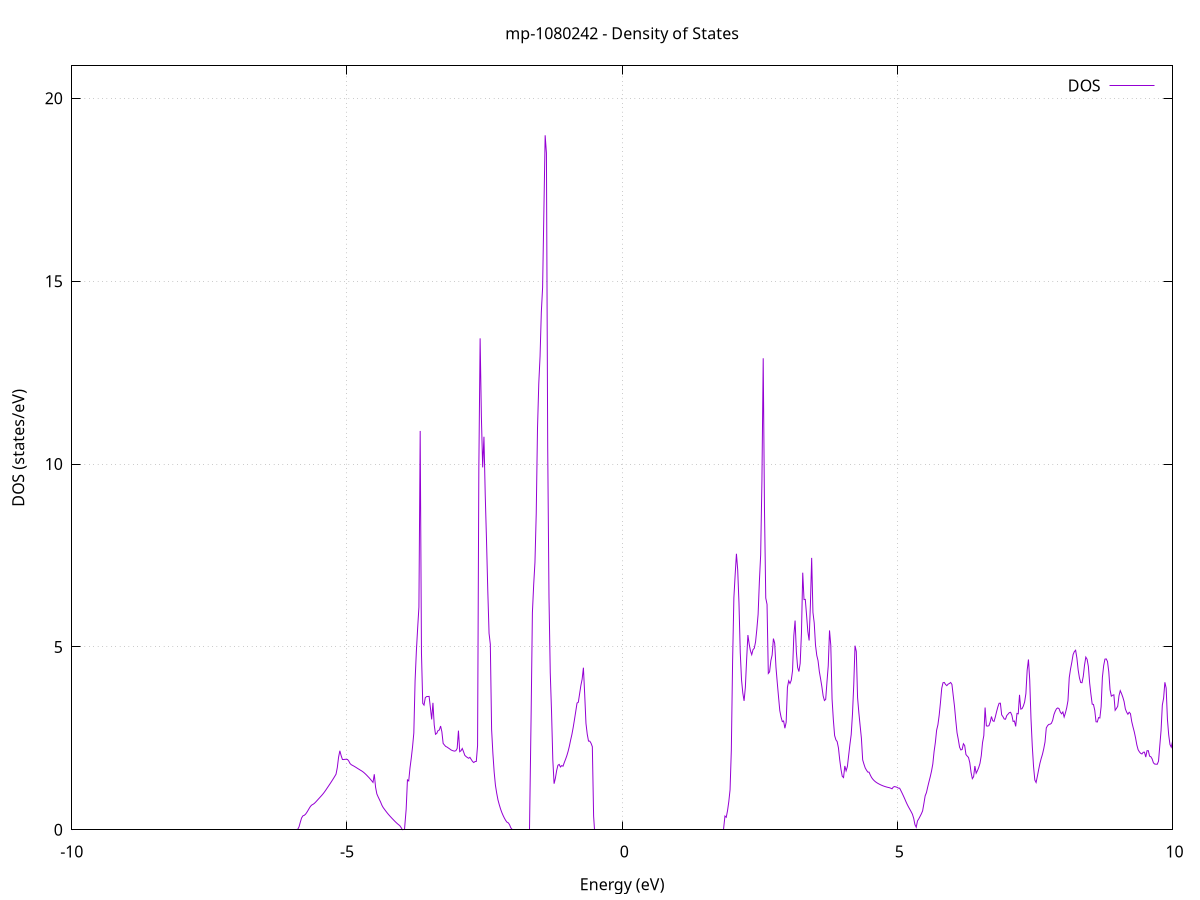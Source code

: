 set title 'mp-1080242 - Density of States'
set xlabel 'Energy (eV)'
set ylabel 'DOS (states/eV)'
set grid
set xrange [-10:10]
set yrange [0:20.888]
set xzeroaxis lt -1
set terminal png size 800,600
set output 'mp-1080242_dos_gnuplot.png'
plot '-' using 1:2 with lines title 'DOS'
-20.444400 0.000000
-20.421200 0.000000
-20.398000 0.000000
-20.374900 0.000000
-20.351700 0.000000
-20.328500 0.000000
-20.305300 0.000000
-20.282200 0.000000
-20.259000 0.000000
-20.235800 0.000000
-20.212700 0.000000
-20.189500 0.000000
-20.166300 0.000000
-20.143200 0.000000
-20.120000 0.000000
-20.096800 0.000000
-20.073600 0.000000
-20.050500 0.000000
-20.027300 0.000000
-20.004100 0.000000
-19.981000 0.000000
-19.957800 0.000000
-19.934600 0.000000
-19.911500 0.000000
-19.888300 0.000000
-19.865100 0.000000
-19.842000 0.000000
-19.818800 0.000000
-19.795600 0.000000
-19.772400 0.000000
-19.749300 0.000000
-19.726100 0.000000
-19.702900 0.000000
-19.679800 0.000000
-19.656600 0.000000
-19.633400 0.000000
-19.610300 0.000000
-19.587100 0.000000
-19.563900 0.000000
-19.540700 0.000000
-19.517600 0.000000
-19.494400 0.000000
-19.471200 0.000000
-19.448100 0.000000
-19.424900 0.000000
-19.401700 0.000000
-19.378600 0.000000
-19.355400 0.000000
-19.332200 0.000000
-19.309000 0.000000
-19.285900 0.000000
-19.262700 0.000000
-19.239500 0.000000
-19.216400 0.000000
-19.193200 0.000000
-19.170000 0.000000
-19.146900 0.000000
-19.123700 0.000000
-19.100500 0.000000
-19.077400 0.000000
-19.054200 0.000000
-19.031000 0.000000
-19.007800 0.000000
-18.984700 0.000000
-18.961500 0.000000
-18.938300 0.000000
-18.915200 0.000000
-18.892000 0.000000
-18.868800 0.000000
-18.845700 0.000000
-18.822500 0.000000
-18.799300 0.000000
-18.776100 0.000000
-18.753000 0.000000
-18.729800 0.000000
-18.706600 0.000000
-18.683500 0.000000
-18.660300 0.000000
-18.637100 0.000000
-18.614000 0.000000
-18.590800 0.000000
-18.567600 0.000000
-18.544400 0.000000
-18.521300 0.000000
-18.498100 0.000000
-18.474900 0.000000
-18.451800 0.000000
-18.428600 0.000000
-18.405400 0.000000
-18.382300 0.000000
-18.359100 0.000000
-18.335900 48.969200
-18.312700 0.000000
-18.289600 0.000000
-18.266400 0.000000
-18.243200 0.000000
-18.220100 0.000000
-18.196900 0.000000
-18.173700 0.000000
-18.150600 0.000000
-18.127400 0.000000
-18.104200 0.000000
-18.081100 0.000000
-18.057900 0.000000
-18.034700 0.000000
-18.011500 0.000000
-17.988400 0.000000
-17.965200 0.000000
-17.942000 0.000000
-17.918900 0.000000
-17.895700 0.000000
-17.872500 0.000000
-17.849400 0.000000
-17.826200 0.000000
-17.803000 0.000000
-17.779800 0.000000
-17.756700 0.000000
-17.733500 0.000000
-17.710300 0.000000
-17.687200 0.000000
-17.664000 0.000000
-17.640800 0.000000
-17.617700 0.000000
-17.594500 0.000000
-17.571300 0.000000
-17.548100 0.000000
-17.525000 0.000000
-17.501800 0.000000
-17.478600 0.000000
-17.455500 0.000000
-17.432300 0.000000
-17.409100 0.000000
-17.386000 0.000000
-17.362800 0.000000
-17.339600 0.000000
-17.316500 0.000000
-17.293300 0.000000
-17.270100 0.000000
-17.246900 0.000000
-17.223800 0.000000
-17.200600 0.000000
-17.177400 0.000000
-17.154300 0.000000
-17.131100 0.000000
-17.107900 0.000000
-17.084800 0.000000
-17.061600 0.000000
-17.038400 0.000000
-17.015200 0.000000
-16.992100 0.000000
-16.968900 0.000000
-16.945700 0.000000
-16.922600 0.000000
-16.899400 0.000000
-16.876200 0.000000
-16.853100 0.000000
-16.829900 0.000000
-16.806700 0.000000
-16.783500 0.000000
-16.760400 0.000000
-16.737200 0.000000
-16.714000 0.000000
-16.690900 0.000000
-16.667700 0.000000
-16.644500 0.000000
-16.621400 0.000000
-16.598200 0.000000
-16.575000 0.000000
-16.551900 0.000000
-16.528700 0.000000
-16.505500 0.000000
-16.482300 0.000000
-16.459200 0.000000
-16.436000 0.000000
-16.412800 0.000000
-16.389700 0.000000
-16.366500 0.000000
-16.343300 0.000000
-16.320200 0.000000
-16.297000 0.000000
-16.273800 0.000000
-16.250600 0.000000
-16.227500 0.000000
-16.204300 0.000000
-16.181100 0.000000
-16.158000 0.000000
-16.134800 0.000000
-16.111600 0.000000
-16.088500 0.000000
-16.065300 0.000000
-16.042100 0.000000
-16.018900 0.000000
-15.995800 0.000000
-15.972600 0.000000
-15.949400 0.000000
-15.926300 0.000000
-15.903100 0.000000
-15.879900 0.000000
-15.856800 0.000000
-15.833600 0.000000
-15.810400 0.000000
-15.787300 0.000000
-15.764100 0.000000
-15.740900 0.000000
-15.717700 0.000000
-15.694600 0.000000
-15.671400 0.000000
-15.648200 0.000000
-15.625100 0.000000
-15.601900 0.000000
-15.578700 0.000000
-15.555600 0.000000
-15.532400 0.000000
-15.509200 0.000000
-15.486000 0.000000
-15.462900 0.000000
-15.439700 0.000000
-15.416500 0.000000
-15.393400 0.000000
-15.370200 0.000000
-15.347000 0.000000
-15.323900 0.000000
-15.300700 0.000000
-15.277500 0.000000
-15.254300 0.000000
-15.231200 0.000000
-15.208000 0.000000
-15.184800 0.000000
-15.161700 0.000000
-15.138500 0.000000
-15.115300 0.000000
-15.092200 0.000000
-15.069000 0.000000
-15.045800 0.000000
-15.022700 0.000000
-14.999500 0.000000
-14.976300 0.000000
-14.953100 0.000000
-14.930000 0.000000
-14.906800 0.000000
-14.883600 0.000000
-14.860500 0.000000
-14.837300 0.000000
-14.814100 0.000000
-14.791000 0.000000
-14.767800 0.000000
-14.744600 0.000000
-14.721400 0.000000
-14.698300 0.000000
-14.675100 0.000000
-14.651900 0.000000
-14.628800 0.000000
-14.605600 0.000000
-14.582400 0.000000
-14.559300 0.000000
-14.536100 0.000000
-14.512900 0.000000
-14.489700 0.000000
-14.466600 0.000000
-14.443400 0.000000
-14.420200 0.000000
-14.397100 0.000000
-14.373900 0.000000
-14.350700 0.000000
-14.327600 0.000000
-14.304400 0.000000
-14.281200 0.000000
-14.258000 0.000000
-14.234900 0.000000
-14.211700 0.000000
-14.188500 0.000000
-14.165400 0.000000
-14.142200 0.000000
-14.119000 0.000000
-14.095900 0.000000
-14.072700 0.000000
-14.049500 0.000000
-14.026400 0.000000
-14.003200 0.000000
-13.980000 0.000000
-13.956800 0.000000
-13.933700 0.000000
-13.910500 0.000000
-13.887300 0.000000
-13.864200 0.000000
-13.841000 0.000000
-13.817800 0.000000
-13.794700 0.000000
-13.771500 0.000000
-13.748300 0.000000
-13.725100 0.000000
-13.702000 0.000000
-13.678800 0.000000
-13.655600 0.000000
-13.632500 0.000000
-13.609300 0.000000
-13.586100 0.000000
-13.563000 0.000000
-13.539800 0.000000
-13.516600 0.000000
-13.493400 0.000000
-13.470300 0.000000
-13.447100 0.000000
-13.423900 0.000000
-13.400800 0.000000
-13.377600 0.000000
-13.354400 0.000000
-13.331300 0.000000
-13.308100 0.000000
-13.284900 0.000000
-13.261800 0.000000
-13.238600 0.000000
-13.215400 0.000000
-13.192200 0.000000
-13.169100 0.000000
-13.145900 0.000000
-13.122700 0.000000
-13.099600 0.000000
-13.076400 0.000000
-13.053200 0.000000
-13.030100 0.000000
-13.006900 0.000000
-12.983700 0.000000
-12.960500 0.000000
-12.937400 0.000000
-12.914200 0.000000
-12.891000 0.000000
-12.867900 0.000000
-12.844700 0.000000
-12.821500 0.000000
-12.798400 0.000000
-12.775200 0.000000
-12.752000 0.000000
-12.728800 0.000000
-12.705700 0.000000
-12.682500 0.000000
-12.659300 0.000000
-12.636200 0.000000
-12.613000 0.000000
-12.589800 0.000000
-12.566700 0.000000
-12.543500 0.000000
-12.520300 0.000000
-12.497200 0.000000
-12.474000 0.000000
-12.450800 160.816700
-12.427600 86.101200
-12.404500 0.000000
-12.381300 0.000000
-12.358100 0.000000
-12.335000 0.000000
-12.311800 0.000000
-12.288600 0.000000
-12.265500 0.000000
-12.242300 0.000000
-12.219100 0.000000
-12.195900 0.000000
-12.172800 0.000000
-12.149600 0.000000
-12.126400 0.000000
-12.103300 0.000000
-12.080100 0.000000
-12.056900 53.144600
-12.033800 32.212200
-12.010600 30.642700
-11.987400 42.541700
-11.964200 48.488200
-11.941100 90.426500
-11.917900 99.723700
-11.894700 130.817700
-11.871600 126.350400
-11.848400 115.035900
-11.825200 119.601900
-11.802100 130.577100
-11.778900 69.357600
-11.755700 73.973400
-11.732600 5.609800
-11.709400 0.000000
-11.686200 0.000000
-11.663000 0.000000
-11.639900 0.000000
-11.616700 0.000000
-11.593500 0.000000
-11.570400 0.000000
-11.547200 0.000000
-11.524000 0.000000
-11.500900 0.000000
-11.477700 0.000000
-11.454500 0.000000
-11.431300 0.000000
-11.408200 0.000000
-11.385000 0.000000
-11.361800 0.000000
-11.338700 0.000000
-11.315500 0.000000
-11.292300 0.000000
-11.269200 0.000000
-11.246000 0.000000
-11.222800 0.000000
-11.199600 0.000000
-11.176500 0.000000
-11.153300 0.000000
-11.130100 0.000000
-11.107000 0.000000
-11.083800 48.476200
-11.060600 25.651700
-11.037500 25.832800
-11.014300 29.214300
-10.991100 29.099200
-10.967900 0.000000
-10.944800 0.000000
-10.921600 0.000000
-10.898400 0.000000
-10.875300 0.000000
-10.852100 0.000000
-10.828900 0.000000
-10.805800 0.000000
-10.782600 0.000000
-10.759400 0.000000
-10.736300 0.000000
-10.713100 0.000000
-10.689900 0.000000
-10.666700 0.000000
-10.643600 0.000000
-10.620400 0.000000
-10.597200 0.000000
-10.574100 0.000000
-10.550900 0.000000
-10.527700 0.000000
-10.504600 0.000000
-10.481400 0.000000
-10.458200 0.000000
-10.435000 0.000000
-10.411900 0.000000
-10.388700 0.000000
-10.365500 0.000000
-10.342400 0.000000
-10.319200 0.000000
-10.296000 0.000000
-10.272900 0.000000
-10.249700 0.000000
-10.226500 0.000000
-10.203300 0.000000
-10.180200 0.000000
-10.157000 0.000000
-10.133800 0.000000
-10.110700 0.000000
-10.087500 0.000000
-10.064300 0.000000
-10.041200 0.000000
-10.018000 0.000000
-9.994800 0.000000
-9.971700 0.000000
-9.948500 0.000000
-9.925300 0.000000
-9.902100 0.000000
-9.879000 0.000000
-9.855800 0.000000
-9.832600 0.000000
-9.809500 0.000000
-9.786300 0.000000
-9.763100 0.000000
-9.740000 0.000000
-9.716800 0.000000
-9.693600 0.000000
-9.670400 0.000000
-9.647300 0.000000
-9.624100 0.000000
-9.600900 0.000000
-9.577800 0.000000
-9.554600 0.000000
-9.531400 0.000000
-9.508300 0.000000
-9.485100 0.000000
-9.461900 0.000000
-9.438700 0.000000
-9.415600 0.000000
-9.392400 0.000000
-9.369200 0.000000
-9.346100 0.000000
-9.322900 0.000000
-9.299700 0.000000
-9.276600 0.000000
-9.253400 0.000000
-9.230200 0.000000
-9.207100 0.000000
-9.183900 0.000000
-9.160700 0.000000
-9.137500 0.000000
-9.114400 0.000000
-9.091200 0.000000
-9.068000 0.000000
-9.044900 0.000000
-9.021700 0.000000
-8.998500 0.000000
-8.975400 0.000000
-8.952200 0.000000
-8.929000 0.000000
-8.905800 0.000000
-8.882700 0.000000
-8.859500 0.000000
-8.836300 0.000000
-8.813200 0.000000
-8.790000 0.000000
-8.766800 0.000000
-8.743700 0.000000
-8.720500 0.000000
-8.697300 0.000000
-8.674100 0.000000
-8.651000 0.000000
-8.627800 0.000000
-8.604600 0.000000
-8.581500 0.000000
-8.558300 0.000000
-8.535100 0.000000
-8.512000 0.000000
-8.488800 0.000000
-8.465600 0.000000
-8.442500 0.000000
-8.419300 0.000000
-8.396100 0.000000
-8.372900 0.000000
-8.349800 0.000000
-8.326600 0.000000
-8.303400 0.000000
-8.280300 0.000000
-8.257100 0.000000
-8.233900 0.000000
-8.210800 0.000000
-8.187600 0.000000
-8.164400 0.000000
-8.141200 0.000000
-8.118100 0.000000
-8.094900 0.000000
-8.071700 0.000000
-8.048600 0.000000
-8.025400 0.000000
-8.002200 0.000000
-7.979100 0.000000
-7.955900 0.000000
-7.932700 0.000000
-7.909500 0.000000
-7.886400 0.000000
-7.863200 0.000000
-7.840000 0.000000
-7.816900 0.000000
-7.793700 0.000000
-7.770500 0.000000
-7.747400 0.000000
-7.724200 0.000000
-7.701000 0.000000
-7.677900 0.000000
-7.654700 0.000000
-7.631500 0.000000
-7.608300 0.000000
-7.585200 0.000000
-7.562000 0.000000
-7.538800 0.000000
-7.515700 0.000000
-7.492500 0.000000
-7.469300 0.000000
-7.446200 0.000000
-7.423000 0.000000
-7.399800 0.000000
-7.376600 0.000000
-7.353500 0.000000
-7.330300 0.000000
-7.307100 0.000000
-7.284000 0.000000
-7.260800 0.000000
-7.237600 0.000000
-7.214500 0.000000
-7.191300 0.000000
-7.168100 0.000000
-7.144900 0.000000
-7.121800 0.000000
-7.098600 0.000000
-7.075400 0.000000
-7.052300 0.000000
-7.029100 0.000000
-7.005900 0.000000
-6.982800 0.000000
-6.959600 0.000000
-6.936400 0.000000
-6.913200 0.000000
-6.890100 0.000000
-6.866900 0.000000
-6.843700 0.000000
-6.820600 0.000000
-6.797400 0.000000
-6.774200 0.000000
-6.751100 0.000000
-6.727900 0.000000
-6.704700 0.000000
-6.681600 0.000000
-6.658400 0.000000
-6.635200 0.000000
-6.612000 0.000000
-6.588900 0.000000
-6.565700 0.000000
-6.542500 0.000000
-6.519400 0.000000
-6.496200 0.000000
-6.473000 0.000000
-6.449900 0.000000
-6.426700 0.000000
-6.403500 0.000000
-6.380300 0.000000
-6.357200 0.000000
-6.334000 0.000000
-6.310800 0.000000
-6.287700 0.000000
-6.264500 0.000000
-6.241300 0.000000
-6.218200 0.000000
-6.195000 0.000000
-6.171800 0.000000
-6.148600 0.000000
-6.125500 0.000000
-6.102300 0.000000
-6.079100 0.000000
-6.056000 0.000000
-6.032800 0.000000
-6.009600 0.000000
-5.986500 0.000000
-5.963300 0.000000
-5.940100 0.000000
-5.917000 0.000000
-5.893800 0.013500
-5.870600 0.082700
-5.847400 0.209700
-5.824300 0.324000
-5.801100 0.380300
-5.777900 0.393900
-5.754800 0.422000
-5.731600 0.470300
-5.708400 0.527600
-5.685300 0.587700
-5.662100 0.642200
-5.638900 0.677500
-5.615700 0.696800
-5.592600 0.721800
-5.569400 0.756600
-5.546200 0.794900
-5.523100 0.833300
-5.499900 0.871700
-5.476700 0.910200
-5.453600 0.948900
-5.430400 0.990700
-5.407200 1.036800
-5.384000 1.086500
-5.360900 1.138400
-5.337700 1.190400
-5.314500 1.242300
-5.291400 1.295200
-5.268200 1.349300
-5.245000 1.404700
-5.221900 1.461000
-5.198700 1.520300
-5.175500 1.701700
-5.152400 1.985400
-5.129200 2.160000
-5.106000 2.028500
-5.082800 1.922700
-5.059700 1.919800
-5.036500 1.926700
-5.013300 1.927700
-4.990200 1.922700
-4.967000 1.878700
-4.943800 1.811100
-4.920700 1.778400
-4.897500 1.759800
-4.874300 1.740300
-4.851100 1.719600
-4.828000 1.697800
-4.804800 1.675300
-4.781600 1.654100
-4.758500 1.632300
-4.735300 1.611600
-4.712100 1.587700
-4.689000 1.559700
-4.665800 1.527800
-4.642600 1.493400
-4.619400 1.456600
-4.596300 1.420500
-4.573100 1.379100
-4.549900 1.338200
-4.526800 1.295000
-4.503600 1.517900
-4.480400 1.164600
-4.457300 0.981400
-4.434100 0.901200
-4.410900 0.827500
-4.387800 0.754400
-4.364600 0.669100
-4.341400 0.606700
-4.318200 0.559600
-4.295100 0.512400
-4.271900 0.467200
-4.248700 0.424300
-4.225600 0.384500
-4.202400 0.346400
-4.179200 0.308700
-4.156100 0.272900
-4.132900 0.236700
-4.109700 0.202300
-4.086500 0.170300
-4.063400 0.140600
-4.040200 0.113300
-4.017000 0.062600
-3.993900 0.002900
-3.970700 0.000000
-3.947500 0.000000
-3.924400 0.562700
-3.901200 1.363400
-3.878000 1.336300
-3.854800 1.690600
-3.831700 1.958000
-3.808500 2.265700
-3.785300 2.645900
-3.762200 4.077000
-3.739000 4.882000
-3.715800 5.510000
-3.692700 6.087700
-3.669500 10.905700
-3.646300 4.829600
-3.623200 3.456200
-3.600000 3.408700
-3.576800 3.611500
-3.553600 3.642700
-3.530500 3.644200
-3.507300 3.647400
-3.484100 3.337900
-3.461000 3.017800
-3.437800 3.471600
-3.414600 2.866300
-3.391500 2.610900
-3.368300 2.635300
-3.345100 2.713500
-3.321900 2.727700
-3.298800 2.836700
-3.275600 2.678700
-3.252400 2.361700
-3.229300 2.318600
-3.206100 2.278500
-3.182900 2.262400
-3.159800 2.237900
-3.136600 2.214700
-3.113400 2.187200
-3.090200 2.169400
-3.067100 2.157700
-3.043900 2.150500
-3.020700 2.163300
-2.997600 2.224200
-2.974400 2.710900
-2.951200 2.135200
-2.928100 2.161100
-2.904900 2.222600
-2.881700 2.133200
-2.858500 2.034500
-2.835400 2.001700
-2.812200 1.976300
-2.789000 1.954900
-2.765900 1.980100
-2.742700 1.924200
-2.719500 1.870100
-2.696400 1.838400
-2.673200 1.864600
-2.650000 1.869100
-2.626900 2.302500
-2.603700 9.902600
-2.580500 13.437700
-2.557300 11.275000
-2.534200 9.908400
-2.511000 10.747600
-2.487800 9.162500
-2.464700 7.929600
-2.441500 6.549500
-2.418300 5.372300
-2.395200 5.072600
-2.372000 2.742500
-2.348800 2.092600
-2.325600 1.581200
-2.302500 1.219000
-2.279300 0.999700
-2.256100 0.816200
-2.233000 0.687200
-2.209800 0.571400
-2.186600 0.474200
-2.163500 0.392300
-2.140300 0.320400
-2.117100 0.258300
-2.093900 0.209400
-2.070800 0.191700
-2.047600 0.144400
-2.024400 0.058900
-2.001300 0.011100
-1.978100 0.000000
-1.954900 0.000000
-1.931800 0.000000
-1.908600 0.000000
-1.885400 0.000000
-1.862300 0.000000
-1.839100 0.000000
-1.815900 0.000000
-1.792700 0.000000
-1.769600 0.000000
-1.746400 0.000000
-1.723200 0.000000
-1.700100 0.000000
-1.676900 0.000000
-1.653700 3.155400
-1.630600 5.935800
-1.607400 6.700900
-1.584200 7.310700
-1.561000 8.645300
-1.537900 10.976900
-1.514700 12.207700
-1.491500 12.942600
-1.468400 14.155800
-1.445200 14.827700
-1.422000 16.906400
-1.398900 18.989500
-1.375700 18.503600
-1.352500 10.453700
-1.329300 6.359600
-1.306200 4.294400
-1.283000 3.227000
-1.259800 1.914700
-1.236700 1.260200
-1.213500 1.405900
-1.190300 1.617200
-1.167200 1.763700
-1.144000 1.787200
-1.120800 1.717000
-1.097700 1.754400
-1.074500 1.739100
-1.051300 1.837700
-1.028100 1.927900
-1.005000 2.025800
-0.981800 2.145000
-0.958600 2.288100
-0.935500 2.456500
-0.912300 2.610600
-0.889100 2.802000
-0.866000 3.015100
-0.842800 3.238700
-0.819600 3.465100
-0.796400 3.486900
-0.773300 3.714300
-0.750100 3.945400
-0.726900 4.116400
-0.703800 4.432000
-0.680600 3.706100
-0.657400 2.910000
-0.634300 2.614800
-0.611100 2.425200
-0.587900 2.423100
-0.564700 2.365200
-0.541600 2.271300
-0.518400 0.370700
-0.495200 0.000000
-0.472100 0.000000
-0.448900 0.000000
-0.425700 0.000000
-0.402600 0.000000
-0.379400 0.000000
-0.356200 0.000000
-0.333100 0.000000
-0.309900 0.000000
-0.286700 0.000000
-0.263500 0.000000
-0.240400 0.000000
-0.217200 0.000000
-0.194000 0.000000
-0.170900 0.000000
-0.147700 0.000000
-0.124500 0.000000
-0.101400 0.000000
-0.078200 0.000000
-0.055000 0.000000
-0.031800 0.000000
-0.008700 0.000000
0.014500 0.000000
0.037700 0.000000
0.060800 0.000000
0.084000 0.000000
0.107200 0.000000
0.130300 0.000000
0.153500 0.000000
0.176700 0.000000
0.199900 0.000000
0.223000 0.000000
0.246200 0.000000
0.269400 0.000000
0.292500 0.000000
0.315700 0.000000
0.338900 0.000000
0.362000 0.000000
0.385200 0.000000
0.408400 0.000000
0.431500 0.000000
0.454700 0.000000
0.477900 0.000000
0.501100 0.000000
0.524200 0.000000
0.547400 0.000000
0.570600 0.000000
0.593700 0.000000
0.616900 0.000000
0.640100 0.000000
0.663200 0.000000
0.686400 0.000000
0.709600 0.000000
0.732800 0.000000
0.755900 0.000000
0.779100 0.000000
0.802300 0.000000
0.825400 0.000000
0.848600 0.000000
0.871800 0.000000
0.894900 0.000000
0.918100 0.000000
0.941300 0.000000
0.964500 0.000000
0.987600 0.000000
1.010800 0.000000
1.034000 0.000000
1.057100 0.000000
1.080300 0.000000
1.103500 0.000000
1.126600 0.000000
1.149800 0.000000
1.173000 0.000000
1.196200 0.000000
1.219300 0.000000
1.242500 0.000000
1.265700 0.000000
1.288800 0.000000
1.312000 0.000000
1.335200 0.000000
1.358300 0.000000
1.381500 0.000000
1.404700 0.000000
1.427800 0.000000
1.451000 0.000000
1.474200 0.000000
1.497400 0.000000
1.520500 0.000000
1.543700 0.000000
1.566900 0.000000
1.590000 0.000000
1.613200 0.000000
1.636400 0.000000
1.659500 0.000000
1.682700 0.000000
1.705900 0.000000
1.729100 0.000000
1.752200 0.000000
1.775400 0.000000
1.798600 0.000000
1.821700 0.000000
1.844900 0.000000
1.868100 0.374800
1.891200 0.342300
1.914400 0.517600
1.937600 0.766500
1.960800 1.093400
1.983900 2.170700
2.007100 4.621100
2.030300 6.343600
2.053400 6.969500
2.076600 7.546800
2.099800 7.103400
2.122900 6.197100
2.146100 4.844700
2.169300 4.098000
2.192400 3.740500
2.215600 3.524100
2.238800 3.896300
2.262000 4.659500
2.285100 5.324600
2.308300 5.076200
2.331500 4.893300
2.354600 4.787600
2.377800 4.924400
2.401000 4.964300
2.424100 5.137900
2.447300 5.480700
2.470500 5.890400
2.493700 6.794200
2.516800 7.513800
2.540000 9.551900
2.563200 12.892500
2.586300 8.758900
2.609500 6.336900
2.632700 6.163100
2.655800 4.274600
2.679000 4.317800
2.702200 4.624900
2.725400 4.777300
2.748500 5.227700
2.771700 5.102200
2.794900 4.447500
2.818000 4.032700
2.841200 3.639100
2.864400 3.259700
2.887500 3.081600
2.910700 2.957300
2.933900 2.974800
2.957000 2.776600
2.980200 2.938200
3.003400 3.897400
3.026600 4.074200
3.049700 4.000200
3.072900 4.088100
3.096100 4.349000
3.119200 5.302100
3.142400 5.721100
3.165600 4.865800
3.188700 4.436800
3.211900 4.327300
3.235100 4.552800
3.258300 5.384400
3.281400 7.030600
3.304600 6.295100
3.327800 6.299700
3.350900 5.870300
3.374100 5.421500
3.397300 5.175600
3.420400 6.141500
3.443600 7.434600
3.466800 5.944200
3.490000 5.656500
3.513100 5.058500
3.536300 4.768600
3.559500 4.624000
3.582600 4.331000
3.605800 4.127100
3.629000 3.913800
3.652100 3.661200
3.675300 3.534300
3.698500 3.566600
3.721600 4.039900
3.744800 4.483300
3.768000 5.450500
3.791200 5.045100
3.814300 3.575600
3.837500 3.010000
3.860700 2.576400
3.883800 2.460700
3.907000 2.410300
3.930200 2.238600
3.953300 1.912600
3.976500 1.651500
3.999700 1.461000
4.022900 1.427600
4.046000 1.745500
4.069200 1.611100
4.092400 1.725700
4.115500 2.028800
4.138700 2.331900
4.161900 2.602400
4.185000 3.158600
4.208200 3.958300
4.231400 5.034100
4.254600 4.876200
4.277700 3.615000
4.300900 3.201800
4.324100 2.848700
4.347200 2.505600
4.370400 1.911500
4.393600 1.794200
4.416700 1.691000
4.439900 1.629500
4.463100 1.577800
4.486300 1.575400
4.509400 1.495400
4.532600 1.429000
4.555800 1.381400
4.578900 1.344100
4.602100 1.313400
4.625300 1.288500
4.648400 1.267300
4.671600 1.248300
4.694800 1.230700
4.717900 1.215000
4.741100 1.200800
4.764300 1.188300
4.787500 1.177000
4.810600 1.166800
4.833800 1.157700
4.857000 1.149900
4.880100 1.137200
4.903300 1.120700
4.926500 1.167000
4.949600 1.181400
4.972800 1.172600
4.996000 1.160800
5.019200 1.139000
5.042300 1.137100
5.065500 1.068200
5.088700 0.996700
5.111800 0.922600
5.135000 0.845100
5.158200 0.763500
5.181300 0.688400
5.204500 0.620600
5.227700 0.558400
5.250900 0.495100
5.274000 0.426800
5.297200 0.314900
5.320400 0.140000
5.343500 0.069700
5.366700 0.242900
5.389900 0.298900
5.413000 0.365700
5.436200 0.434100
5.459400 0.516100
5.482500 0.713800
5.505700 0.927600
5.528900 1.014900
5.552100 1.169400
5.575200 1.313000
5.598400 1.450200
5.621600 1.605700
5.644700 1.798300
5.667900 2.134700
5.691100 2.387100
5.714200 2.723200
5.737400 2.870500
5.760600 3.131900
5.783800 3.477300
5.806900 3.868500
5.830100 4.020100
5.853300 4.028600
5.876400 3.972100
5.899600 3.941200
5.922800 3.981600
5.945900 4.000000
5.969100 4.027600
5.992300 3.974300
6.015500 3.674300
6.038600 3.378900
6.061800 2.997400
6.085000 2.653400
6.108100 2.467800
6.131300 2.257800
6.154500 2.182800
6.177600 2.195900
6.200800 2.352100
6.224000 2.303200
6.247100 2.057000
6.270300 2.014900
6.293500 1.976700
6.316700 1.834700
6.339800 1.569100
6.363000 1.397200
6.386200 1.450000
6.409300 1.743500
6.432500 1.546300
6.455700 1.617200
6.478800 1.701100
6.502000 1.816100
6.525200 2.025000
6.548400 2.384200
6.571500 2.573500
6.594700 3.342700
6.617900 2.841400
6.641000 2.834700
6.664200 2.845000
6.687400 2.944300
6.710500 3.096000
6.733700 2.982000
6.756900 2.963000
6.780100 3.081800
6.803200 3.226500
6.826400 3.358400
6.849600 3.459200
6.872700 3.460900
6.895900 3.142700
6.919100 3.092200
6.942200 3.028800
6.965400 3.022900
6.988600 3.123200
7.011700 3.162100
7.034900 3.202200
7.058100 3.212000
7.081300 3.133100
7.104400 2.961600
7.127600 2.973500
7.150800 2.826800
7.173900 3.181300
7.197100 3.171000
7.220300 3.688900
7.243400 3.299600
7.266600 3.311800
7.289800 3.382600
7.313000 3.492600
7.336100 3.723400
7.359300 4.361300
7.382500 4.656200
7.405600 4.099000
7.428800 3.039500
7.452000 2.293000
7.475100 1.732600
7.498300 1.360400
7.521500 1.293000
7.544700 1.463300
7.567800 1.644000
7.591000 1.815000
7.614200 1.949600
7.637300 2.064900
7.660500 2.215500
7.683700 2.400000
7.706800 2.784700
7.730000 2.847200
7.753200 2.881700
7.776300 2.886600
7.799500 2.910900
7.822700 2.994100
7.845900 3.149500
7.869000 3.240000
7.892200 3.308200
7.915400 3.331900
7.938500 3.311700
7.961700 3.218000
7.984900 3.170600
8.008000 3.221700
8.031200 3.083500
8.054400 3.195600
8.077600 3.333600
8.100700 3.531000
8.123900 4.159400
8.147100 4.392300
8.170200 4.576000
8.193400 4.788800
8.216600 4.873000
8.239700 4.909800
8.262900 4.693300
8.286100 4.369000
8.309300 4.152800
8.332400 4.025600
8.355600 4.021000
8.378800 4.195000
8.401900 4.507200
8.425100 4.721700
8.448300 4.661600
8.471400 4.464500
8.494600 4.012500
8.517800 3.705800
8.541000 3.435400
8.564100 3.427100
8.587300 3.268100
8.610500 2.953800
8.633600 2.947000
8.656800 3.067900
8.680000 3.056600
8.703100 3.367600
8.726300 4.170100
8.749500 4.489300
8.772600 4.666400
8.795800 4.672300
8.819000 4.600000
8.842200 4.319900
8.865300 3.829900
8.888500 3.653300
8.911700 3.678300
8.934800 3.690400
8.958000 3.267100
8.981200 3.317200
9.004300 3.377000
9.027500 3.663100
9.050700 3.803500
9.073900 3.724000
9.097000 3.627500
9.120200 3.508200
9.143400 3.305900
9.166500 3.216500
9.189700 3.158800
9.212900 3.213400
9.236000 3.175500
9.259200 2.958300
9.282400 2.812100
9.305600 2.676800
9.328700 2.513100
9.351900 2.321800
9.375100 2.190000
9.398200 2.131000
9.421400 2.090600
9.444600 2.073300
9.467700 2.119500
9.490900 2.122100
9.514100 1.987900
9.537200 2.162300
9.560400 2.163500
9.583600 2.013900
9.606800 1.996900
9.629900 1.938200
9.653100 1.831900
9.676300 1.796900
9.699400 1.793900
9.722600 1.791500
9.745800 1.875100
9.768900 2.293800
9.792100 2.713800
9.815300 3.410800
9.838500 3.598700
9.861600 4.033100
9.884800 3.874600
9.908000 3.019600
9.931100 2.592100
9.954300 2.330500
9.977500 2.258500
10.000600 2.420300
10.023800 2.300900
10.047000 2.138000
10.070200 2.204300
10.093300 2.292500
10.116500 2.410100
10.139700 2.570800
10.162800 2.699400
10.186000 2.879800
10.209200 3.494400
10.232300 3.022000
10.255500 3.177200
10.278700 3.393700
10.301800 3.834100
10.325000 4.551000
10.348200 5.269900
10.371400 5.052800
10.394500 4.688300
10.417700 4.364700
10.440900 3.821500
10.464000 3.736400
10.487200 3.536000
10.510400 3.287100
10.533500 3.087500
10.556700 2.985900
10.579900 2.998400
10.603100 2.993100
10.626200 2.951900
10.649400 2.941200
10.672600 2.936800
10.695700 3.005000
10.718900 3.121000
10.742100 2.923800
10.765200 2.835200
10.788400 2.782400
10.811600 2.778400
10.834800 2.758900
10.857900 2.714100
10.881100 2.694700
10.904300 2.845400
10.927400 3.056800
10.950600 3.281100
10.973800 3.469400
10.996900 3.669700
11.020100 3.857400
11.043300 4.122200
11.066400 4.008300
11.089600 3.520600
11.112800 3.143900
11.136000 3.045400
11.159100 2.805000
11.182300 2.609000
11.205500 2.451600
11.228600 2.320900
11.251800 2.007100
11.275000 1.874600
11.298100 1.808000
11.321300 1.760600
11.344500 1.749000
11.367700 1.884400
11.390800 2.020900
11.414000 2.004900
11.437200 1.967700
11.460300 1.880100
11.483500 1.814200
11.506700 1.805100
11.529800 1.610500
11.553000 1.216300
11.576200 1.112800
11.599400 1.029800
11.622500 0.977000
11.645700 1.005400
11.668900 1.105500
11.692000 1.301000
11.715200 1.515000
11.738400 1.703400
11.761500 1.966900
11.784700 2.232300
11.807900 2.242500
11.831000 2.375000
11.854200 2.506900
11.877400 2.594200
11.900600 2.642000
11.923700 2.655500
11.946900 2.508300
11.970100 2.415900
11.993200 2.409300
12.016400 2.449300
12.039600 2.494800
12.062700 2.653100
12.085900 2.639100
12.109100 2.684800
12.132300 2.748500
12.155400 2.743900
12.178600 2.760200
12.201800 2.880000
12.224900 3.048800
12.248100 3.011600
12.271300 2.841700
12.294400 2.483700
12.317600 2.217200
12.340800 2.098000
12.364000 1.958200
12.387100 1.490200
12.410300 1.044200
12.433500 0.784000
12.456600 0.558500
12.479800 0.464300
12.503000 0.526600
12.526100 0.608100
12.549300 1.105700
12.572500 1.603100
12.595700 2.206100
12.618800 3.092700
12.642000 3.795900
12.665200 3.910600
12.688300 4.122700
12.711500 4.594500
12.734700 4.990300
12.757800 5.335000
12.781000 5.494100
12.804200 5.440200
12.827300 5.151500
12.850500 4.677400
12.873700 3.480200
12.896900 2.955000
12.920000 2.633800
12.943200 2.280100
12.966400 2.003000
12.989500 1.821900
13.012700 1.675300
13.035900 1.722000
13.059000 1.747200
13.082200 1.503800
13.105400 1.555500
13.128600 1.189000
13.151700 0.839400
13.174900 0.690000
13.198100 0.618000
13.221200 0.604800
13.244400 0.576800
13.267600 0.417400
13.290700 0.353800
13.313900 0.295200
13.337100 0.302800
13.360300 0.454300
13.383400 0.766300
13.406600 1.442400
13.429800 2.042100
13.452900 2.534700
13.476100 2.588900
13.499300 2.899100
13.522400 3.809200
13.545600 5.508700
13.568800 6.458400
13.591900 6.341900
13.615100 6.350900
13.638300 6.002300
13.661500 5.736100
13.684600 5.599100
13.707800 5.247400
13.731000 4.765600
13.754100 4.343400
13.777300 3.698600
13.800500 3.307200
13.823600 3.295900
13.846800 3.522000
13.870000 3.740100
13.893200 3.594000
13.916300 3.740300
13.939500 3.652200
13.962700 3.722900
13.985800 3.904500
14.009000 3.326100
14.032200 3.095100
14.055300 2.834100
14.078500 2.611600
14.101700 2.353100
14.124900 2.267000
14.148000 2.305400
14.171200 2.351800
14.194400 2.485100
14.217500 2.374200
14.240700 2.390200
14.263900 2.426200
14.287000 2.494000
14.310200 2.605400
14.333400 2.688600
14.356500 2.780400
14.379700 2.877200
14.402900 2.882500
14.426100 2.899500
14.449200 2.963300
14.472400 3.064700
14.495600 3.143500
14.518700 3.256400
14.541900 3.384800
14.565100 3.506100
14.588200 3.670300
14.611400 3.892800
14.634600 4.259200
14.657800 4.387100
14.680900 4.406200
14.704100 4.383300
14.727300 4.342600
14.750400 4.434300
14.773600 4.231200
14.796800 4.077100
14.819900 4.059300
14.843100 3.694700
14.866300 3.497800
14.889500 3.276000
14.912600 3.087800
14.935800 2.930100
14.959000 2.841500
14.982100 2.943400
15.005300 2.991200
15.028500 3.012300
15.051600 3.068100
15.074800 3.190100
15.098000 3.273200
15.121100 3.769500
15.144300 3.570400
15.167500 2.751200
15.190700 2.097100
15.213800 1.798000
15.237000 2.080300
15.260200 2.494200
15.283300 2.878600
15.306500 3.187800
15.329700 3.479300
15.352800 3.741900
15.376000 4.009000
15.399200 4.280400
15.422400 5.018000
15.445500 5.584000
15.468700 5.863200
15.491900 5.559300
15.515000 5.090200
15.538200 4.516100
15.561400 4.381900
15.584500 3.971000
15.607700 2.712200
15.630900 2.117200
15.654100 1.943100
15.677200 1.939400
15.700400 1.921400
15.723600 1.947400
15.746700 1.989000
15.769900 2.031800
15.793100 2.135200
15.816200 2.320900
15.839400 2.672400
15.862600 3.266500
15.885800 3.900300
15.908900 4.494400
15.932100 4.994900
15.955300 5.318300
15.978400 5.481400
16.001600 5.484000
16.024800 5.433700
16.047900 5.209500
16.071100 4.888100
16.094300 3.502700
16.117400 3.258900
16.140600 3.294500
16.163800 3.746600
16.187000 4.828000
16.210100 5.748000
16.233300 6.832900
16.256500 9.250000
16.279600 12.070200
16.302800 11.663900
16.326000 10.737200
16.349100 7.649300
16.372300 6.360600
16.395500 5.421900
16.418700 4.575900
16.441800 3.794800
16.465000 3.955100
16.488200 4.070700
16.511300 4.184000
16.534500 4.747100
16.557700 5.290000
16.580800 5.203800
16.604000 5.550400
16.627200 5.474300
16.650400 5.315400
16.673500 5.094700
16.696700 4.539700
16.719900 4.102000
16.743000 3.772300
16.766200 3.478900
16.789400 3.125400
16.812500 3.152200
16.835700 3.245300
16.858900 3.458300
16.882000 3.883000
16.905200 4.143200
16.928400 4.622900
16.951600 4.436500
16.974700 4.528600
16.997900 5.129900
17.021100 5.974200
17.044200 6.337400
17.067400 6.753100
17.090600 7.009100
17.113700 7.373300
17.136900 7.279000
17.160100 7.084300
17.183300 6.563800
17.206400 5.861900
17.229600 5.170400
17.252800 4.605700
17.275900 4.340600
17.299100 3.959000
17.322300 3.714700
17.345400 3.008500
17.368600 2.967500
17.391800 3.124900
17.415000 3.554100
17.438100 3.185900
17.461300 3.208400
17.484500 3.399700
17.507600 3.692100
17.530800 4.086700
17.554000 4.468700
17.577100 4.933300
17.600300 5.331500
17.623500 5.552700
17.646600 5.880700
17.669800 6.022500
17.693000 5.965000
17.716200 5.908600
17.739300 5.622200
17.762500 4.983400
17.785700 4.892300
17.808800 4.892200
17.832000 5.227200
17.855200 5.455100
17.878300 6.114200
17.901500 6.657300
17.924700 7.272200
17.947900 7.803100
17.971000 8.002500
17.994200 7.813200
18.017400 6.650200
18.040500 5.052900
18.063700 4.805600
18.086900 4.710800
18.110000 4.864800
18.133200 5.313500
18.156400 5.716500
18.179600 5.528000
18.202700 5.357500
18.225900 4.974900
18.249100 5.035800
18.272200 5.213700
18.295400 5.452700
18.318600 5.521500
18.341700 5.860300
18.364900 5.910200
18.388100 5.810700
18.411200 5.655100
18.434400 5.629000
18.457600 6.035300
18.480800 6.063900
18.503900 6.149200
18.527100 5.743100
18.550300 5.247900
18.573400 4.811900
18.596600 4.404700
18.619800 4.166500
18.642900 4.033500
18.666100 4.005000
18.689300 4.165400
18.712500 4.344600
18.735600 4.275500
18.758800 4.216800
18.782000 4.183300
18.805100 4.155000
18.828300 4.297900
18.851500 4.249700
18.874600 4.368200
18.897800 4.700900
18.921000 4.978300
18.944200 5.293900
18.967300 5.527400
18.990500 5.738300
19.013700 5.955700
19.036800 5.422000
19.060000 5.268800
19.083200 4.876100
19.106300 4.617100
19.129500 4.483600
19.152700 4.389700
19.175800 4.317200
19.199000 4.221100
19.222200 4.195100
19.245400 4.373300
19.268500 4.582600
19.291700 4.784900
19.314900 5.126700
19.338000 5.458300
19.361200 5.446900
19.384400 5.392300
19.407500 5.373700
19.430700 5.297900
19.453900 5.347100
19.477100 5.542900
19.500200 5.646500
19.523400 5.598700
19.546600 5.428600
19.569700 5.235800
19.592900 5.021700
19.616100 4.759600
19.639200 4.678100
19.662400 4.707400
19.685600 4.743000
19.708800 4.669700
19.731900 4.556700
19.755100 4.518800
19.778300 4.493800
19.801400 4.554900
19.824600 4.742500
19.847800 4.905100
19.870900 4.973300
19.894100 4.875600
19.917300 5.085700
19.940500 5.106500
19.963600 5.122500
19.986800 5.300600
20.010000 5.346700
20.033100 5.340300
20.056300 5.338200
20.079500 5.542500
20.102600 5.529500
20.125800 5.537400
20.149000 5.394500
20.172100 5.232700
20.195300 5.198300
20.218500 5.564600
20.241700 5.225600
20.264800 5.058100
20.288000 4.816200
20.311200 4.719700
20.334300 4.878000
20.357500 5.926400
20.380700 7.212900
20.403800 7.310100
20.427000 9.223000
20.450200 8.234900
20.473400 6.445900
20.496500 4.992100
20.519700 4.135400
20.542900 3.830500
20.566000 3.943600
20.589200 4.376200
20.612400 4.653800
20.635500 4.705500
20.658700 4.867600
20.681900 4.852700
20.705100 4.759400
20.728200 4.749800
20.751400 4.735500
20.774600 4.749500
20.797700 4.780100
20.820900 5.212400
20.844100 4.605500
20.867200 4.328300
20.890400 4.100800
20.913600 4.025500
20.936700 3.981200
20.959900 3.936900
20.983100 3.873900
21.006300 3.848400
21.029400 3.885800
21.052600 3.951600
21.075800 4.401800
21.098900 5.908900
21.122100 6.355900
21.145300 6.327100
21.168400 6.486600
21.191600 6.199700
21.214800 6.061100
21.238000 5.596100
21.261100 4.598400
21.284300 3.811800
21.307500 3.517300
21.330600 3.240200
21.353800 2.972000
21.377000 2.840700
21.400100 2.765300
21.423300 2.887900
21.446500 3.090200
21.469700 3.206400
21.492800 3.351800
21.516000 3.619100
21.539200 3.669700
21.562300 3.684300
21.585500 3.731100
21.608700 3.776700
21.631800 3.985300
21.655000 4.072100
21.678200 3.858500
21.701300 4.071800
21.724500 4.380300
21.747700 4.849100
21.770900 5.491600
21.794000 5.168900
21.817200 5.236300
21.840400 5.571100
21.863500 5.570100
21.886700 5.080700
21.909900 4.692600
21.933000 4.648900
21.956200 5.585900
21.979400 5.886100
22.002600 6.074000
22.025700 5.238700
22.048900 4.817700
22.072100 4.725500
22.095200 4.735100
22.118400 4.822000
22.141600 4.788300
22.164700 4.723100
22.187900 4.579000
22.211100 4.466200
22.234300 4.392200
22.257400 4.445300
22.280600 4.166900
22.303800 3.988700
22.326900 3.930900
22.350100 3.083900
22.373300 2.980100
22.396400 3.565900
22.419600 3.662000
22.442800 3.771700
22.465900 4.038900
22.489100 4.709200
22.512300 4.820900
22.535500 5.233900
22.558600 5.780300
22.581800 6.114200
22.605000 6.721900
22.628100 7.153300
22.651300 7.357900
22.674500 6.451500
22.697600 5.409300
22.720800 4.631900
22.744000 3.909800
22.767200 3.463500
22.790300 3.332800
22.813500 3.070200
22.836700 2.954400
22.859800 3.151300
22.883000 2.885200
22.906200 2.701800
22.929300 2.345900
22.952500 2.065700
22.975700 1.808100
22.998900 1.497000
23.022000 1.138800
23.045200 0.841000
23.068400 0.784000
23.091500 0.735500
23.114700 0.690700
23.137900 0.666700
23.161000 0.667300
23.184200 0.527500
23.207400 0.503900
23.230500 0.481800
23.253700 0.461200
23.276900 0.442100
23.300100 0.425700
23.323200 0.422300
23.346400 0.446800
23.369600 0.518300
23.392700 0.637100
23.415900 0.710500
23.439100 0.579900
23.462200 0.428600
23.485400 0.252300
23.508600 0.077100
23.531800 0.033900
23.554900 0.028100
23.578100 0.022800
23.601300 0.018100
23.624400 0.013900
23.647600 0.010200
23.670800 0.007200
23.693900 0.004600
23.717100 0.002600
23.740300 0.001200
23.763500 0.000300
23.786600 0.000000
23.809800 0.000000
23.833000 0.000000
23.856100 0.000000
23.879300 0.000000
23.902500 0.000000
23.925600 0.000000
23.948800 0.000000
23.972000 0.000000
23.995200 0.000000
24.018300 0.000000
24.041500 0.000000
24.064700 0.000000
24.087800 0.000000
24.111000 0.000000
24.134200 0.000000
24.157300 0.000000
24.180500 0.000000
24.203700 0.000000
24.226800 0.000000
24.250000 0.000000
24.273200 0.000000
24.296400 0.000000
24.319500 0.000000
24.342700 0.000000
24.365900 0.000000
24.389000 0.000000
24.412200 0.000000
24.435400 0.000000
24.458500 0.000000
24.481700 0.000000
24.504900 0.000000
24.528100 0.000000
24.551200 0.000000
24.574400 0.000000
24.597600 0.000000
24.620700 0.000000
24.643900 0.000000
24.667100 0.000000
24.690200 0.000000
24.713400 0.000000
24.736600 0.000000
24.759800 0.000000
24.782900 0.000000
24.806100 0.000000
24.829300 0.000000
24.852400 0.000000
24.875600 0.000000
24.898800 0.000000
24.921900 0.000000
24.945100 0.000000
24.968300 0.000000
24.991400 0.000000
25.014600 0.000000
25.037800 0.000000
25.061000 0.000000
25.084100 0.000000
25.107300 0.000000
25.130500 0.000000
25.153600 0.000000
25.176800 0.000000
25.200000 0.000000
25.223100 0.000000
25.246300 0.000000
25.269500 0.000000
25.292700 0.000000
25.315800 0.000000
25.339000 0.000000
25.362200 0.000000
25.385300 0.000000
25.408500 0.000000
25.431700 0.000000
25.454800 0.000000
25.478000 0.000000
25.501200 0.000000
25.524400 0.000000
25.547500 0.000000
25.570700 0.000000
25.593900 0.000000
25.617000 0.000000
25.640200 0.000000
25.663400 0.000000
25.686500 0.000000
25.709700 0.000000
25.732900 0.000000
25.756000 0.000000
25.779200 0.000000
25.802400 0.000000
25.825600 0.000000
25.848700 0.000000
25.871900 0.000000
25.895100 0.000000
e
